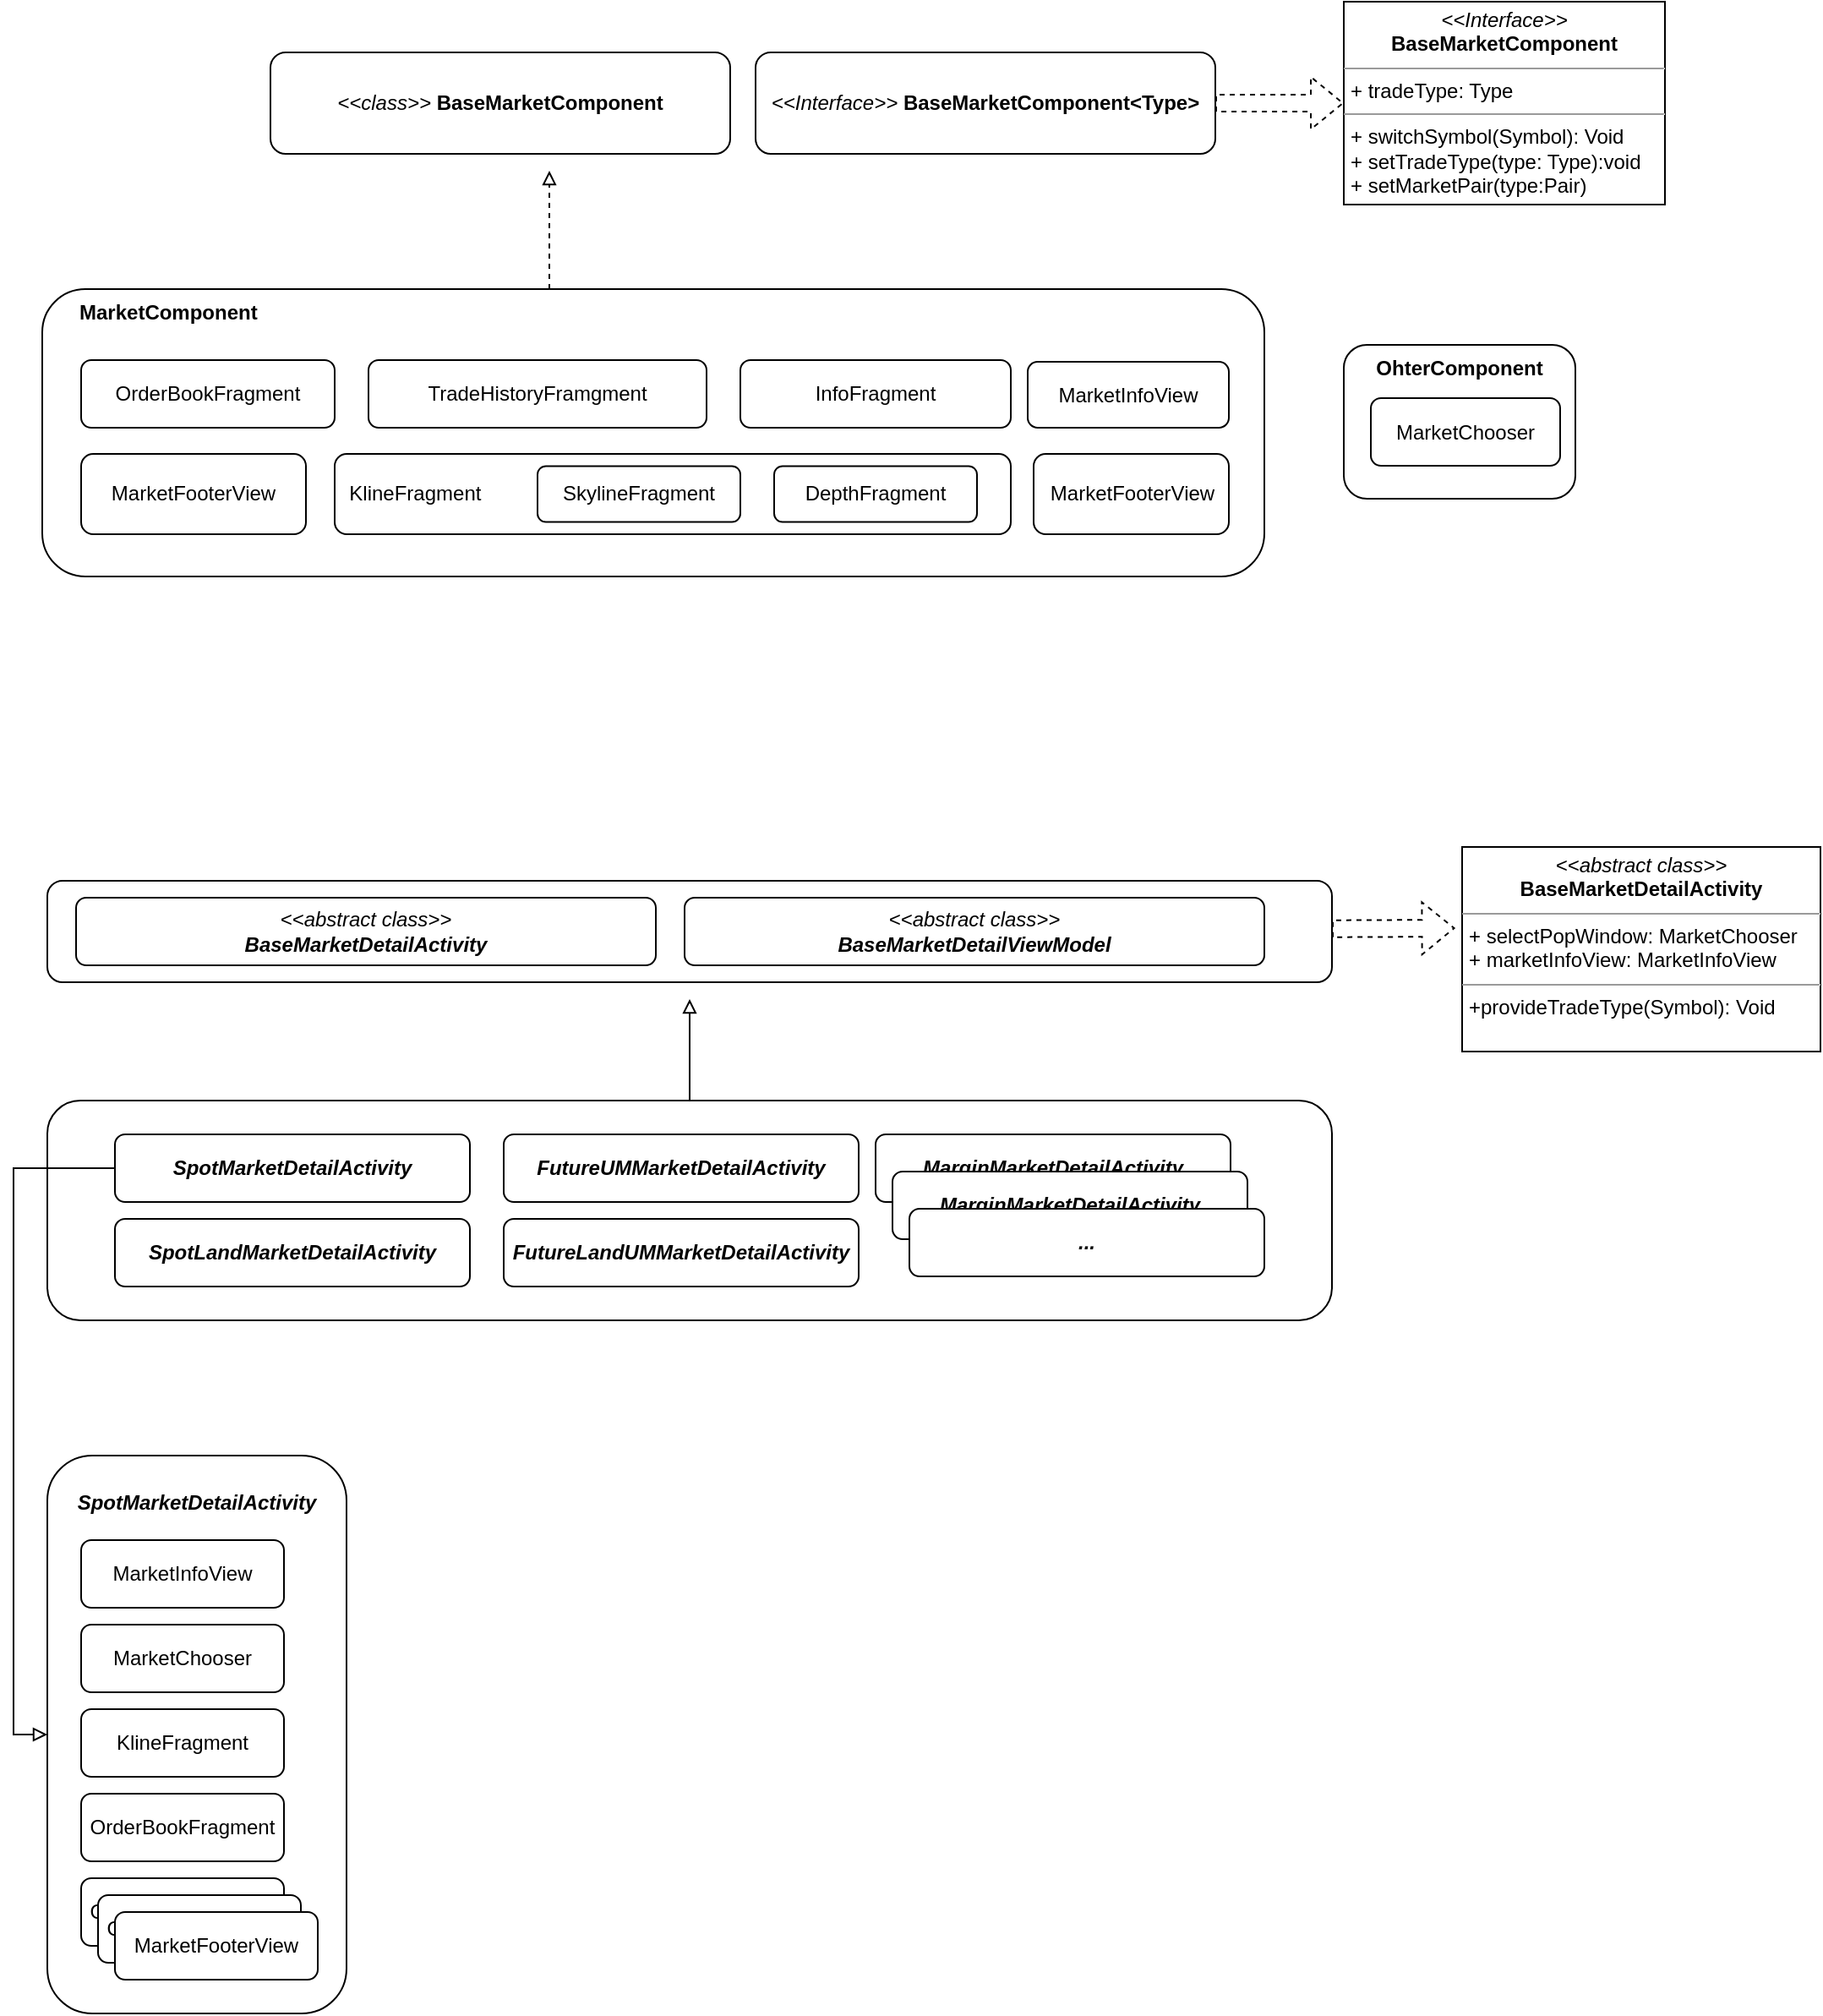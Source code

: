 <mxfile version="14.6.6" type="github">
  <diagram id="C5RBs43oDa-KdzZeNtuy" name="Page-1">
    <mxGraphModel dx="3037" dy="347" grid="1" gridSize="7" guides="1" tooltips="1" connect="1" arrows="1" fold="1" page="0" pageScale="1" pageWidth="827" pageHeight="1169" background="none" math="0" shadow="0">
      <root>
        <mxCell id="WIyWlLk6GJQsqaUBKTNV-0" />
        <mxCell id="WIyWlLk6GJQsqaUBKTNV-1" parent="WIyWlLk6GJQsqaUBKTNV-0" />
        <mxCell id="ky48G_2lpGq2yE_ITVhJ-138" style="edgeStyle=orthogonalEdgeStyle;rounded=0;orthogonalLoop=1;jettySize=auto;html=1;endArrow=block;endFill=0;dashed=1;" parent="WIyWlLk6GJQsqaUBKTNV-1" source="ky48G_2lpGq2yE_ITVhJ-118" edge="1">
          <mxGeometry relative="1" as="geometry">
            <mxPoint x="-1410" y="660.0" as="targetPoint" />
            <Array as="points">
              <mxPoint x="-1410" y="714" />
              <mxPoint x="-1410" y="714" />
            </Array>
          </mxGeometry>
        </mxCell>
        <mxCell id="ky48G_2lpGq2yE_ITVhJ-118" value="&lt;b&gt;&amp;nbsp; &amp;nbsp; &amp;nbsp; MarketComponent&lt;/b&gt;" style="rounded=1;whiteSpace=wrap;html=1;align=left;verticalAlign=top;" parent="WIyWlLk6GJQsqaUBKTNV-1" vertex="1">
          <mxGeometry x="-1710" y="730" width="723" height="170" as="geometry" />
        </mxCell>
        <mxCell id="ky48G_2lpGq2yE_ITVhJ-115" style="edgeStyle=none;rounded=0;orthogonalLoop=1;jettySize=auto;html=1;endArrow=block;endFill=0;" parent="WIyWlLk6GJQsqaUBKTNV-1" source="ky48G_2lpGq2yE_ITVhJ-112" edge="1">
          <mxGeometry relative="1" as="geometry">
            <mxPoint x="-1327" y="1150" as="targetPoint" />
          </mxGeometry>
        </mxCell>
        <mxCell id="ky48G_2lpGq2yE_ITVhJ-112" value="" style="rounded=1;whiteSpace=wrap;html=1;" parent="WIyWlLk6GJQsqaUBKTNV-1" vertex="1">
          <mxGeometry x="-1707" y="1210" width="760" height="130" as="geometry" />
        </mxCell>
        <mxCell id="ky48G_2lpGq2yE_ITVhJ-102" style="rounded=0;orthogonalLoop=1;jettySize=auto;html=1;dashed=1;endArrow=block;endFill=0;entryX=0;entryY=0.5;entryDx=0;entryDy=0;shape=flexArrow;" parent="WIyWlLk6GJQsqaUBKTNV-1" source="ky48G_2lpGq2yE_ITVhJ-87" target="ky48G_2lpGq2yE_ITVhJ-100" edge="1">
          <mxGeometry relative="1" as="geometry">
            <mxPoint x="-1027" y="662" as="targetPoint" />
          </mxGeometry>
        </mxCell>
        <mxCell id="ky48G_2lpGq2yE_ITVhJ-87" value="&lt;i&gt;&amp;lt;&amp;lt;Interface&amp;gt;&amp;gt;&amp;nbsp;&lt;/i&gt;&lt;b&gt;BaseMarketComponent&amp;lt;Type&amp;gt;&lt;/b&gt;" style="rounded=1;whiteSpace=wrap;html=1;" parent="WIyWlLk6GJQsqaUBKTNV-1" vertex="1">
          <mxGeometry x="-1288" y="590" width="272" height="60" as="geometry" />
        </mxCell>
        <mxCell id="ky48G_2lpGq2yE_ITVhJ-88" value="TradeHistoryFramgment" style="whiteSpace=wrap;html=1;rounded=1;" parent="WIyWlLk6GJQsqaUBKTNV-1" vertex="1">
          <mxGeometry x="-1517" y="772" width="200" height="40" as="geometry" />
        </mxCell>
        <mxCell id="ky48G_2lpGq2yE_ITVhJ-91" value="MarketFooterView" style="whiteSpace=wrap;html=1;rounded=1;" parent="WIyWlLk6GJQsqaUBKTNV-1" vertex="1">
          <mxGeometry x="-1687" y="827.5" width="133" height="47.5" as="geometry" />
        </mxCell>
        <mxCell id="ky48G_2lpGq2yE_ITVhJ-92" value="OrderBookFragment" style="whiteSpace=wrap;html=1;rounded=1;" parent="WIyWlLk6GJQsqaUBKTNV-1" vertex="1">
          <mxGeometry x="-1687" y="772" width="150" height="40" as="geometry" />
        </mxCell>
        <mxCell id="ky48G_2lpGq2yE_ITVhJ-93" value="InfoFragment" style="whiteSpace=wrap;html=1;rounded=1;" parent="WIyWlLk6GJQsqaUBKTNV-1" vertex="1">
          <mxGeometry x="-1297" y="772" width="160" height="40" as="geometry" />
        </mxCell>
        <mxCell id="ky48G_2lpGq2yE_ITVhJ-94" value="&amp;nbsp; KlineFragment" style="whiteSpace=wrap;html=1;rounded=1;align=left;" parent="WIyWlLk6GJQsqaUBKTNV-1" vertex="1">
          <mxGeometry x="-1537" y="827.5" width="400" height="47.5" as="geometry" />
        </mxCell>
        <mxCell id="ky48G_2lpGq2yE_ITVhJ-95" value="SkylineFragment" style="whiteSpace=wrap;html=1;rounded=1;" parent="WIyWlLk6GJQsqaUBKTNV-1" vertex="1">
          <mxGeometry x="-1417" y="834.75" width="120" height="33" as="geometry" />
        </mxCell>
        <mxCell id="ky48G_2lpGq2yE_ITVhJ-96" value="DepthFragment" style="whiteSpace=wrap;html=1;rounded=1;" parent="WIyWlLk6GJQsqaUBKTNV-1" vertex="1">
          <mxGeometry x="-1277" y="834.75" width="120" height="33" as="geometry" />
        </mxCell>
        <mxCell id="ky48G_2lpGq2yE_ITVhJ-100" value="&lt;p style=&quot;margin: 0px ; margin-top: 4px ; text-align: center&quot;&gt;&lt;i&gt;&amp;lt;&amp;lt;Interface&amp;gt;&amp;gt;&lt;/i&gt;&lt;br&gt;&lt;b&gt;BaseMarketComponent&lt;/b&gt;&lt;br&gt;&lt;/p&gt;&lt;hr size=&quot;1&quot;&gt;&lt;p style=&quot;margin: 0px ; margin-left: 4px&quot;&gt;+ tradeType: Type&lt;br&gt;&lt;/p&gt;&lt;hr size=&quot;1&quot;&gt;&lt;p style=&quot;margin: 0px ; margin-left: 4px&quot;&gt;+ switchSymbol(Symbol): Void&lt;/p&gt;&lt;p style=&quot;margin: 0px ; margin-left: 4px&quot;&gt;+ setTradeType(type: Type):void&lt;/p&gt;&lt;p style=&quot;margin: 0px ; margin-left: 4px&quot;&gt;+ setMarketPair(type:Pair)&lt;/p&gt;" style="verticalAlign=top;align=left;overflow=fill;fontSize=12;fontFamily=Helvetica;html=1;" parent="WIyWlLk6GJQsqaUBKTNV-1" vertex="1">
          <mxGeometry x="-940" y="560" width="190" height="120" as="geometry" />
        </mxCell>
        <mxCell id="ky48G_2lpGq2yE_ITVhJ-117" style="edgeStyle=none;rounded=0;orthogonalLoop=1;jettySize=auto;html=1;entryX=-0.02;entryY=0.397;entryDx=0;entryDy=0;entryPerimeter=0;dashed=1;endArrow=block;endFill=0;shape=flexArrow;" parent="WIyWlLk6GJQsqaUBKTNV-1" source="ky48G_2lpGq2yE_ITVhJ-103" target="ky48G_2lpGq2yE_ITVhJ-116" edge="1">
          <mxGeometry relative="1" as="geometry" />
        </mxCell>
        <mxCell id="ky48G_2lpGq2yE_ITVhJ-103" value="" style="rounded=1;whiteSpace=wrap;html=1;" parent="WIyWlLk6GJQsqaUBKTNV-1" vertex="1">
          <mxGeometry x="-1707" y="1080" width="760" height="60" as="geometry" />
        </mxCell>
        <mxCell id="ky48G_2lpGq2yE_ITVhJ-137" style="edgeStyle=orthogonalEdgeStyle;rounded=0;orthogonalLoop=1;jettySize=auto;html=1;entryX=0;entryY=0.5;entryDx=0;entryDy=0;endArrow=block;endFill=0;" parent="WIyWlLk6GJQsqaUBKTNV-1" source="ky48G_2lpGq2yE_ITVhJ-104" target="ky48G_2lpGq2yE_ITVhJ-119" edge="1">
          <mxGeometry relative="1" as="geometry">
            <Array as="points">
              <mxPoint x="-1727" y="1250" />
              <mxPoint x="-1727" y="1585" />
            </Array>
          </mxGeometry>
        </mxCell>
        <mxCell id="ky48G_2lpGq2yE_ITVhJ-104" value="&lt;i&gt;&lt;b&gt;SpotMarketDetailActivity&lt;/b&gt;&lt;/i&gt;" style="rounded=1;whiteSpace=wrap;html=1;" parent="WIyWlLk6GJQsqaUBKTNV-1" vertex="1">
          <mxGeometry x="-1667" y="1230" width="210" height="40" as="geometry" />
        </mxCell>
        <mxCell id="ky48G_2lpGq2yE_ITVhJ-105" value="&lt;i&gt;&lt;b&gt;MarginMarketDetailActivity&lt;/b&gt;&lt;/i&gt;" style="rounded=1;whiteSpace=wrap;html=1;" parent="WIyWlLk6GJQsqaUBKTNV-1" vertex="1">
          <mxGeometry x="-1217" y="1230" width="210" height="40" as="geometry" />
        </mxCell>
        <mxCell id="ky48G_2lpGq2yE_ITVhJ-106" value="&lt;i&gt;&lt;b&gt;FutureUMMarketDetailActivity&lt;/b&gt;&lt;/i&gt;" style="rounded=1;whiteSpace=wrap;html=1;" parent="WIyWlLk6GJQsqaUBKTNV-1" vertex="1">
          <mxGeometry x="-1437" y="1230" width="210" height="40" as="geometry" />
        </mxCell>
        <mxCell id="ky48G_2lpGq2yE_ITVhJ-107" value="&lt;i&gt;&lt;b&gt;MarginMarketDetailActivity&lt;/b&gt;&lt;/i&gt;" style="rounded=1;whiteSpace=wrap;html=1;" parent="WIyWlLk6GJQsqaUBKTNV-1" vertex="1">
          <mxGeometry x="-1207" y="1252" width="210" height="40" as="geometry" />
        </mxCell>
        <mxCell id="ky48G_2lpGq2yE_ITVhJ-108" value="&lt;b&gt;&lt;i&gt;...&lt;/i&gt;&lt;/b&gt;" style="rounded=1;whiteSpace=wrap;html=1;" parent="WIyWlLk6GJQsqaUBKTNV-1" vertex="1">
          <mxGeometry x="-1197" y="1274" width="210" height="40" as="geometry" />
        </mxCell>
        <mxCell id="ky48G_2lpGq2yE_ITVhJ-109" value="&lt;i&gt;&lt;b&gt;SpotLandMarketDetailActivity&lt;/b&gt;&lt;/i&gt;" style="rounded=1;whiteSpace=wrap;html=1;" parent="WIyWlLk6GJQsqaUBKTNV-1" vertex="1">
          <mxGeometry x="-1667" y="1280" width="210" height="40" as="geometry" />
        </mxCell>
        <mxCell id="ky48G_2lpGq2yE_ITVhJ-110" value="&lt;i&gt;&lt;b&gt;FutureLandUMMarketDetailActivity&lt;/b&gt;&lt;/i&gt;" style="rounded=1;whiteSpace=wrap;html=1;" parent="WIyWlLk6GJQsqaUBKTNV-1" vertex="1">
          <mxGeometry x="-1437" y="1280" width="210" height="40" as="geometry" />
        </mxCell>
        <mxCell id="ky48G_2lpGq2yE_ITVhJ-116" value="&lt;p style=&quot;margin: 0px ; margin-top: 4px ; text-align: center&quot;&gt;&lt;i&gt;&amp;lt;&amp;lt;abstract class&amp;gt;&amp;gt;&lt;/i&gt;&lt;br&gt;&lt;b&gt;BaseMarketDetailActivity&lt;/b&gt;&lt;br&gt;&lt;/p&gt;&lt;hr size=&quot;1&quot;&gt;&lt;p style=&quot;margin: 0px ; margin-left: 4px&quot;&gt;+ selectPopWindow: MarketChooser&lt;br&gt;&lt;/p&gt;&lt;p style=&quot;margin: 0px ; margin-left: 4px&quot;&gt;+ marketInfoView: MarketInfoView&lt;/p&gt;&lt;hr size=&quot;1&quot;&gt;&lt;p style=&quot;margin: 0px ; margin-left: 4px&quot;&gt;+provideTradeType(Symbol): Void&lt;/p&gt;" style="verticalAlign=top;align=left;overflow=fill;fontSize=12;fontFamily=Helvetica;html=1;" parent="WIyWlLk6GJQsqaUBKTNV-1" vertex="1">
          <mxGeometry x="-870" y="1060" width="212" height="121" as="geometry" />
        </mxCell>
        <mxCell id="ky48G_2lpGq2yE_ITVhJ-119" value="&lt;i&gt;&lt;b&gt;&lt;br&gt;SpotMarketDetailActivity&lt;/b&gt;&lt;/i&gt;" style="rounded=1;whiteSpace=wrap;html=1;align=center;verticalAlign=top;" parent="WIyWlLk6GJQsqaUBKTNV-1" vertex="1">
          <mxGeometry x="-1707" y="1420" width="177" height="330" as="geometry" />
        </mxCell>
        <mxCell id="ky48G_2lpGq2yE_ITVhJ-120" value="MarketInfoView" style="rounded=1;whiteSpace=wrap;html=1;" parent="WIyWlLk6GJQsqaUBKTNV-1" vertex="1">
          <mxGeometry x="-1687" y="1470" width="120" height="40" as="geometry" />
        </mxCell>
        <mxCell id="ky48G_2lpGq2yE_ITVhJ-121" value="MarketChooser" style="rounded=1;whiteSpace=wrap;html=1;" parent="WIyWlLk6GJQsqaUBKTNV-1" vertex="1">
          <mxGeometry x="-1687" y="1520" width="120" height="40" as="geometry" />
        </mxCell>
        <mxCell id="ky48G_2lpGq2yE_ITVhJ-122" value="KlineFragment" style="rounded=1;whiteSpace=wrap;html=1;" parent="WIyWlLk6GJQsqaUBKTNV-1" vertex="1">
          <mxGeometry x="-1687" y="1570" width="120" height="40" as="geometry" />
        </mxCell>
        <mxCell id="ky48G_2lpGq2yE_ITVhJ-124" value="&lt;b&gt;OhterComponent&lt;/b&gt;" style="rounded=1;whiteSpace=wrap;html=1;align=center;verticalAlign=top;" parent="WIyWlLk6GJQsqaUBKTNV-1" vertex="1">
          <mxGeometry x="-940" y="763" width="137" height="91" as="geometry" />
        </mxCell>
        <mxCell id="ky48G_2lpGq2yE_ITVhJ-125" value="MarketChooser" style="rounded=1;whiteSpace=wrap;html=1;" parent="WIyWlLk6GJQsqaUBKTNV-1" vertex="1">
          <mxGeometry x="-924" y="794.5" width="112" height="40" as="geometry" />
        </mxCell>
        <mxCell id="ky48G_2lpGq2yE_ITVhJ-126" value="MarketInfoView" style="rounded=1;whiteSpace=wrap;html=1;" parent="WIyWlLk6GJQsqaUBKTNV-1" vertex="1">
          <mxGeometry x="-1127" y="773" width="119" height="39" as="geometry" />
        </mxCell>
        <mxCell id="ky48G_2lpGq2yE_ITVhJ-131" value="OrderBookFragment" style="rounded=1;whiteSpace=wrap;html=1;" parent="WIyWlLk6GJQsqaUBKTNV-1" vertex="1">
          <mxGeometry x="-1687" y="1620" width="120" height="40" as="geometry" />
        </mxCell>
        <mxCell id="ky48G_2lpGq2yE_ITVhJ-132" value="OrderBookFragment" style="rounded=1;whiteSpace=wrap;html=1;" parent="WIyWlLk6GJQsqaUBKTNV-1" vertex="1">
          <mxGeometry x="-1687" y="1670" width="120" height="40" as="geometry" />
        </mxCell>
        <mxCell id="ky48G_2lpGq2yE_ITVhJ-134" value="OrderBookFragment" style="rounded=1;whiteSpace=wrap;html=1;" parent="WIyWlLk6GJQsqaUBKTNV-1" vertex="1">
          <mxGeometry x="-1677" y="1680" width="120" height="40" as="geometry" />
        </mxCell>
        <mxCell id="ky48G_2lpGq2yE_ITVhJ-135" value="MarketFooterView" style="rounded=1;whiteSpace=wrap;html=1;" parent="WIyWlLk6GJQsqaUBKTNV-1" vertex="1">
          <mxGeometry x="-1667" y="1690" width="120" height="40" as="geometry" />
        </mxCell>
        <mxCell id="ky48G_2lpGq2yE_ITVhJ-136" value="MarketFooterView" style="rounded=1;whiteSpace=wrap;html=1;" parent="WIyWlLk6GJQsqaUBKTNV-1" vertex="1">
          <mxGeometry x="-1123.5" y="827.5" width="115.5" height="47.5" as="geometry" />
        </mxCell>
        <mxCell id="ky48G_2lpGq2yE_ITVhJ-139" value="&lt;i&gt;&amp;lt;&amp;lt;abstract class&amp;gt;&amp;gt; &lt;br&gt;&lt;b&gt;BaseMarketDetailActivity&lt;/b&gt;&lt;/i&gt;" style="rounded=1;whiteSpace=wrap;html=1;" parent="WIyWlLk6GJQsqaUBKTNV-1" vertex="1">
          <mxGeometry x="-1690" y="1090" width="343" height="40" as="geometry" />
        </mxCell>
        <mxCell id="ky48G_2lpGq2yE_ITVhJ-140" value="&lt;i&gt;&amp;lt;&amp;lt;abstract class&amp;gt;&amp;gt; &lt;br&gt;&lt;b&gt;BaseMarketDetailViewModel&lt;/b&gt;&lt;/i&gt;" style="rounded=1;whiteSpace=wrap;html=1;" parent="WIyWlLk6GJQsqaUBKTNV-1" vertex="1">
          <mxGeometry x="-1330" y="1090" width="343" height="40" as="geometry" />
        </mxCell>
        <mxCell id="ky48G_2lpGq2yE_ITVhJ-141" value="&lt;i&gt;&amp;lt;&amp;lt;class&amp;gt;&amp;gt;&amp;nbsp;&lt;/i&gt;&lt;b&gt;BaseMarketComponent&lt;/b&gt;" style="rounded=1;whiteSpace=wrap;html=1;" parent="WIyWlLk6GJQsqaUBKTNV-1" vertex="1">
          <mxGeometry x="-1575" y="590" width="272" height="60" as="geometry" />
        </mxCell>
      </root>
    </mxGraphModel>
  </diagram>
</mxfile>

